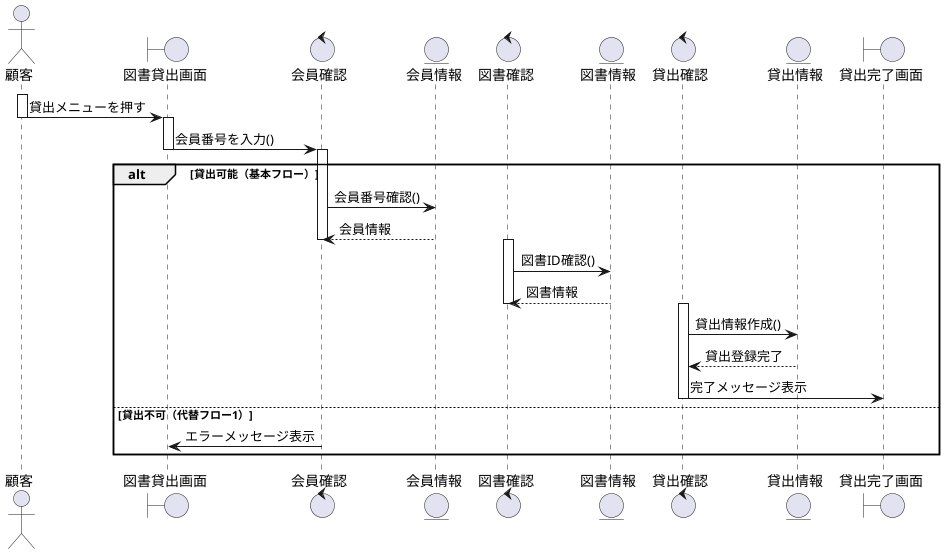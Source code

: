 @startuml 図書貸出_シーケンス図

actor 顧客 
boundary 図書貸出画面 
control 会員確認 
entity 会員情報 
control 図書確認 
entity 図書情報 
control 貸出確認 
entity 貸出情報 
boundary 貸出完了画面

activate 顧客
顧客 -> 図書貸出画面 : 貸出メニューを押す
deactivate 顧客

activate 図書貸出画面
図書貸出画面 -> 会員確認 : 会員番号を入力()
deactivate 図書貸出画面

activate 会員確認
alt 貸出可能（基本フロー）
    会員確認 -> 会員情報 : 会員番号確認()
    会員情報 --> 会員確認 : 会員情報
    deactivate 会員確認
    deactivate 会員情報

    activate 図書確認
    図書確認 -> 図書情報 : 図書ID確認()
    図書情報 --> 図書確認 : 図書情報
    deactivate 図書確認
    deactivate 図書情報

    activate 貸出確認
    貸出確認 -> 貸出情報 : 貸出情報作成()
    貸出情報 --> 貸出確認 : 貸出登録完了
    貸出確認 -> 貸出完了画面 : 完了メッセージ表示
    deactivate 貸出確認
    deactivate 貸出情報
    deactivate 貸出完了画面

else 貸出不可（代替フロー1）
    会員確認 -> 図書貸出画面 : エラーメッセージ表示
    deactivate 会員確認
end

@enduml
